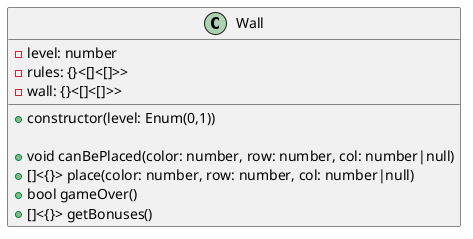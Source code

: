 @startuml

class Wall {
    -level: number
    -rules: {}<[]<[]>>
    -wall: {}<[]<[]>>

    +constructor(level: Enum(0,1))

    +void canBePlaced(color: number, row: number, col: number|null)
    +[]<{}> place(color: number, row: number, col: number|null)
    +bool gameOver()
    +[]<{}> getBonuses()

}

@enduml